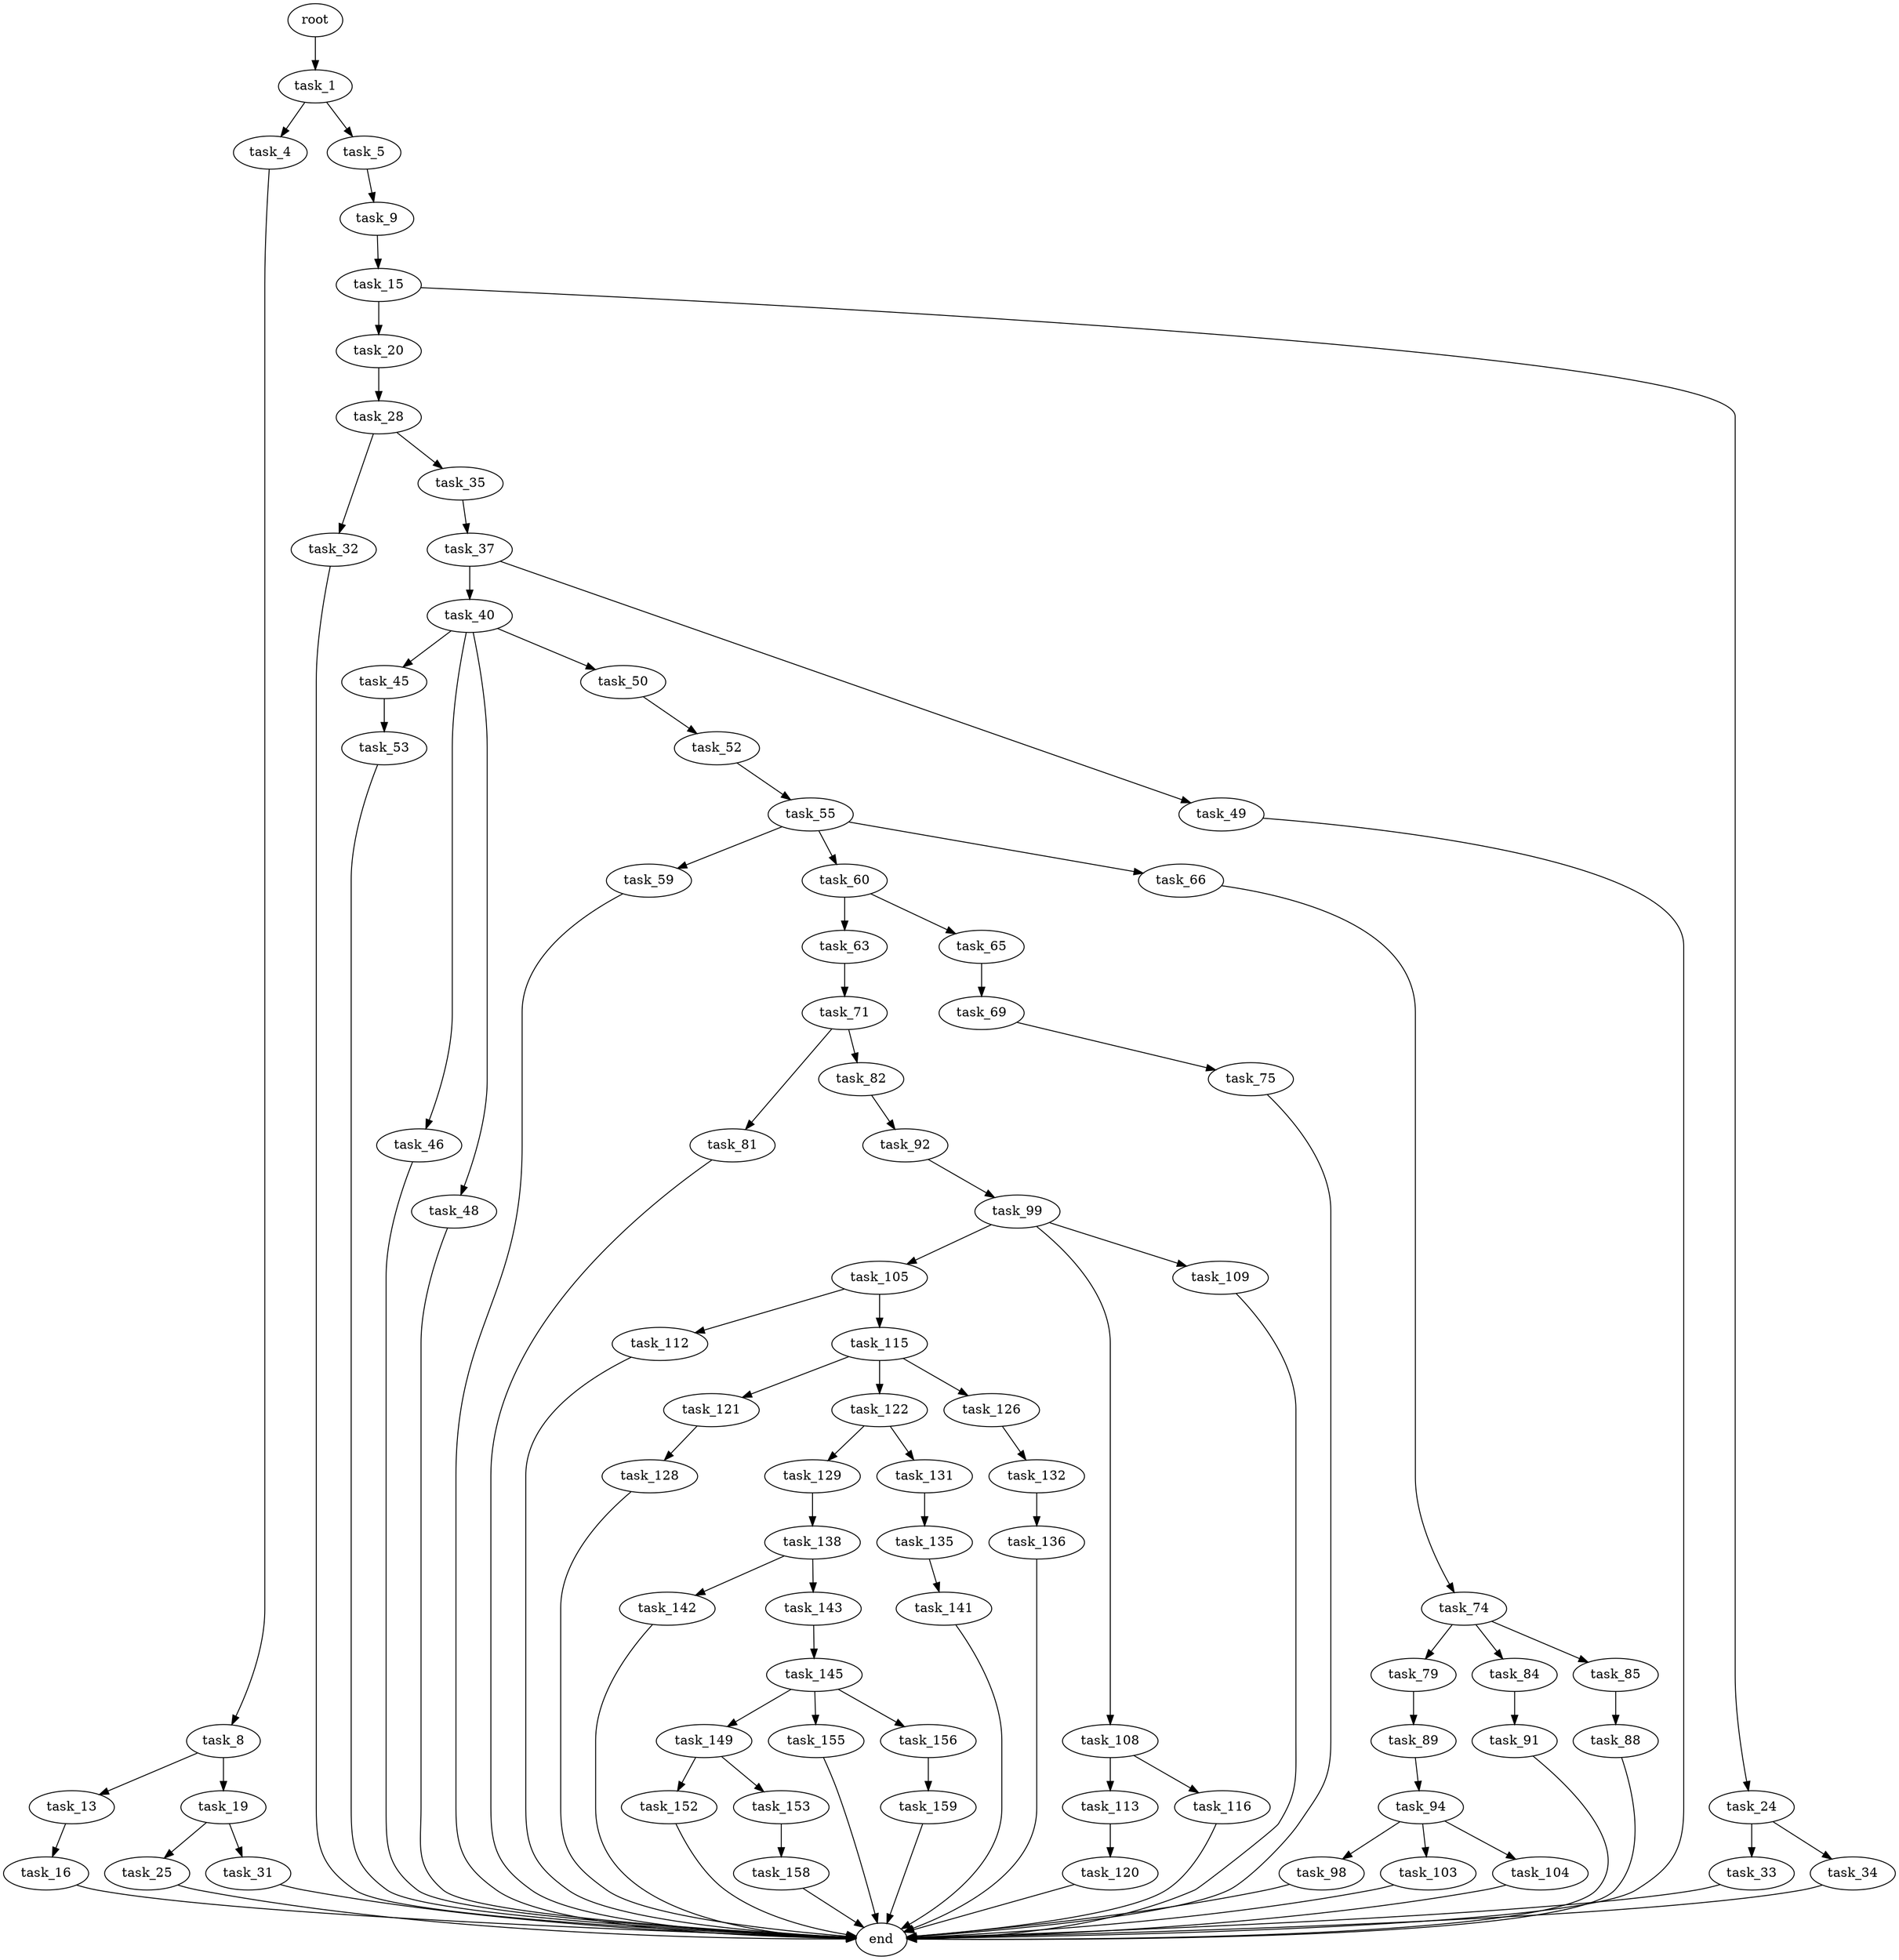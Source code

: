 digraph G {
  root [size="0.000000"];
  task_1 [size="1495279966.000000"];
  task_4 [size="782757789696.000000"];
  task_5 [size="4804098930.000000"];
  task_8 [size="15995017177.000000"];
  task_9 [size="122394964968.000000"];
  task_13 [size="1875365086.000000"];
  task_19 [size="8589934592.000000"];
  task_15 [size="68719476736.000000"];
  task_16 [size="22149660013.000000"];
  task_20 [size="1350936780136.000000"];
  task_24 [size="16321026458.000000"];
  end [size="0.000000"];
  task_25 [size="4282692872.000000"];
  task_31 [size="549755813888.000000"];
  task_28 [size="31795205712.000000"];
  task_33 [size="105253716131.000000"];
  task_34 [size="4796828145.000000"];
  task_32 [size="228313608536.000000"];
  task_35 [size="717277170824.000000"];
  task_37 [size="549755813888.000000"];
  task_40 [size="205666481436.000000"];
  task_49 [size="68719476736.000000"];
  task_45 [size="174696145872.000000"];
  task_46 [size="549755813888.000000"];
  task_48 [size="539729146507.000000"];
  task_50 [size="20663803175.000000"];
  task_53 [size="24495185236.000000"];
  task_52 [size="134217728000.000000"];
  task_55 [size="1167895795471.000000"];
  task_59 [size="896043159651.000000"];
  task_60 [size="528100825469.000000"];
  task_66 [size="29439494510.000000"];
  task_63 [size="4418672710.000000"];
  task_65 [size="8589934592.000000"];
  task_71 [size="368293445632.000000"];
  task_69 [size="38732412012.000000"];
  task_74 [size="302991928653.000000"];
  task_75 [size="4399252258.000000"];
  task_81 [size="88783352730.000000"];
  task_82 [size="134217728000.000000"];
  task_79 [size="782757789696.000000"];
  task_84 [size="115603371516.000000"];
  task_85 [size="12908114748.000000"];
  task_89 [size="134217728000.000000"];
  task_92 [size="231928233984.000000"];
  task_91 [size="8541767560.000000"];
  task_88 [size="419560082864.000000"];
  task_94 [size="75685083600.000000"];
  task_99 [size="28991029248.000000"];
  task_98 [size="28991029248.000000"];
  task_103 [size="28991029248.000000"];
  task_104 [size="304038810088.000000"];
  task_105 [size="231928233984.000000"];
  task_108 [size="22168703130.000000"];
  task_109 [size="11368922817.000000"];
  task_112 [size="7058775826.000000"];
  task_115 [size="1179810196751.000000"];
  task_113 [size="134217728000.000000"];
  task_116 [size="201416124609.000000"];
  task_120 [size="8589934592.000000"];
  task_121 [size="134217728000.000000"];
  task_122 [size="8589934592.000000"];
  task_126 [size="76411630452.000000"];
  task_128 [size="4720698544.000000"];
  task_129 [size="537860313228.000000"];
  task_131 [size="134173420308.000000"];
  task_132 [size="861828458.000000"];
  task_138 [size="28991029248.000000"];
  task_135 [size="231928233984.000000"];
  task_136 [size="15271516092.000000"];
  task_141 [size="633836709999.000000"];
  task_142 [size="725550498982.000000"];
  task_143 [size="1325047099778.000000"];
  task_145 [size="16228728072.000000"];
  task_149 [size="1707632086.000000"];
  task_155 [size="2738722036.000000"];
  task_156 [size="76721425886.000000"];
  task_152 [size="8589934592.000000"];
  task_153 [size="672060966919.000000"];
  task_158 [size="1006189148958.000000"];
  task_159 [size="1052714172.000000"];

  root -> task_1 [size="1.000000"];
  task_1 -> task_4 [size="75497472.000000"];
  task_1 -> task_5 [size="75497472.000000"];
  task_4 -> task_8 [size="679477248.000000"];
  task_5 -> task_9 [size="209715200.000000"];
  task_8 -> task_13 [size="301989888.000000"];
  task_8 -> task_19 [size="301989888.000000"];
  task_9 -> task_15 [size="134217728.000000"];
  task_13 -> task_16 [size="33554432.000000"];
  task_19 -> task_25 [size="33554432.000000"];
  task_19 -> task_31 [size="33554432.000000"];
  task_15 -> task_20 [size="134217728.000000"];
  task_15 -> task_24 [size="134217728.000000"];
  task_16 -> end [size="1.000000"];
  task_20 -> task_28 [size="838860800.000000"];
  task_24 -> task_33 [size="75497472.000000"];
  task_24 -> task_34 [size="75497472.000000"];
  task_25 -> end [size="1.000000"];
  task_31 -> end [size="1.000000"];
  task_28 -> task_32 [size="536870912.000000"];
  task_28 -> task_35 [size="536870912.000000"];
  task_33 -> end [size="1.000000"];
  task_34 -> end [size="1.000000"];
  task_32 -> end [size="1.000000"];
  task_35 -> task_37 [size="679477248.000000"];
  task_37 -> task_40 [size="536870912.000000"];
  task_37 -> task_49 [size="536870912.000000"];
  task_40 -> task_45 [size="134217728.000000"];
  task_40 -> task_46 [size="134217728.000000"];
  task_40 -> task_48 [size="134217728.000000"];
  task_40 -> task_50 [size="134217728.000000"];
  task_49 -> end [size="1.000000"];
  task_45 -> task_53 [size="134217728.000000"];
  task_46 -> end [size="1.000000"];
  task_48 -> end [size="1.000000"];
  task_50 -> task_52 [size="838860800.000000"];
  task_53 -> end [size="1.000000"];
  task_52 -> task_55 [size="209715200.000000"];
  task_55 -> task_59 [size="838860800.000000"];
  task_55 -> task_60 [size="838860800.000000"];
  task_55 -> task_66 [size="838860800.000000"];
  task_59 -> end [size="1.000000"];
  task_60 -> task_63 [size="679477248.000000"];
  task_60 -> task_65 [size="679477248.000000"];
  task_66 -> task_74 [size="679477248.000000"];
  task_63 -> task_71 [size="134217728.000000"];
  task_65 -> task_69 [size="33554432.000000"];
  task_71 -> task_81 [size="411041792.000000"];
  task_71 -> task_82 [size="411041792.000000"];
  task_69 -> task_75 [size="75497472.000000"];
  task_74 -> task_79 [size="411041792.000000"];
  task_74 -> task_84 [size="411041792.000000"];
  task_74 -> task_85 [size="411041792.000000"];
  task_75 -> end [size="1.000000"];
  task_81 -> end [size="1.000000"];
  task_82 -> task_92 [size="209715200.000000"];
  task_79 -> task_89 [size="679477248.000000"];
  task_84 -> task_91 [size="134217728.000000"];
  task_85 -> task_88 [size="411041792.000000"];
  task_89 -> task_94 [size="209715200.000000"];
  task_92 -> task_99 [size="301989888.000000"];
  task_91 -> end [size="1.000000"];
  task_88 -> end [size="1.000000"];
  task_94 -> task_98 [size="75497472.000000"];
  task_94 -> task_103 [size="75497472.000000"];
  task_94 -> task_104 [size="75497472.000000"];
  task_99 -> task_105 [size="75497472.000000"];
  task_99 -> task_108 [size="75497472.000000"];
  task_99 -> task_109 [size="75497472.000000"];
  task_98 -> end [size="1.000000"];
  task_103 -> end [size="1.000000"];
  task_104 -> end [size="1.000000"];
  task_105 -> task_112 [size="301989888.000000"];
  task_105 -> task_115 [size="301989888.000000"];
  task_108 -> task_113 [size="679477248.000000"];
  task_108 -> task_116 [size="679477248.000000"];
  task_109 -> end [size="1.000000"];
  task_112 -> end [size="1.000000"];
  task_115 -> task_121 [size="838860800.000000"];
  task_115 -> task_122 [size="838860800.000000"];
  task_115 -> task_126 [size="838860800.000000"];
  task_113 -> task_120 [size="209715200.000000"];
  task_116 -> end [size="1.000000"];
  task_120 -> end [size="1.000000"];
  task_121 -> task_128 [size="209715200.000000"];
  task_122 -> task_129 [size="33554432.000000"];
  task_122 -> task_131 [size="33554432.000000"];
  task_126 -> task_132 [size="134217728.000000"];
  task_128 -> end [size="1.000000"];
  task_129 -> task_138 [size="838860800.000000"];
  task_131 -> task_135 [size="209715200.000000"];
  task_132 -> task_136 [size="75497472.000000"];
  task_138 -> task_142 [size="75497472.000000"];
  task_138 -> task_143 [size="75497472.000000"];
  task_135 -> task_141 [size="301989888.000000"];
  task_136 -> end [size="1.000000"];
  task_141 -> end [size="1.000000"];
  task_142 -> end [size="1.000000"];
  task_143 -> task_145 [size="838860800.000000"];
  task_145 -> task_149 [size="301989888.000000"];
  task_145 -> task_155 [size="301989888.000000"];
  task_145 -> task_156 [size="301989888.000000"];
  task_149 -> task_152 [size="33554432.000000"];
  task_149 -> task_153 [size="33554432.000000"];
  task_155 -> end [size="1.000000"];
  task_156 -> task_159 [size="209715200.000000"];
  task_152 -> end [size="1.000000"];
  task_153 -> task_158 [size="411041792.000000"];
  task_158 -> end [size="1.000000"];
  task_159 -> end [size="1.000000"];
}
